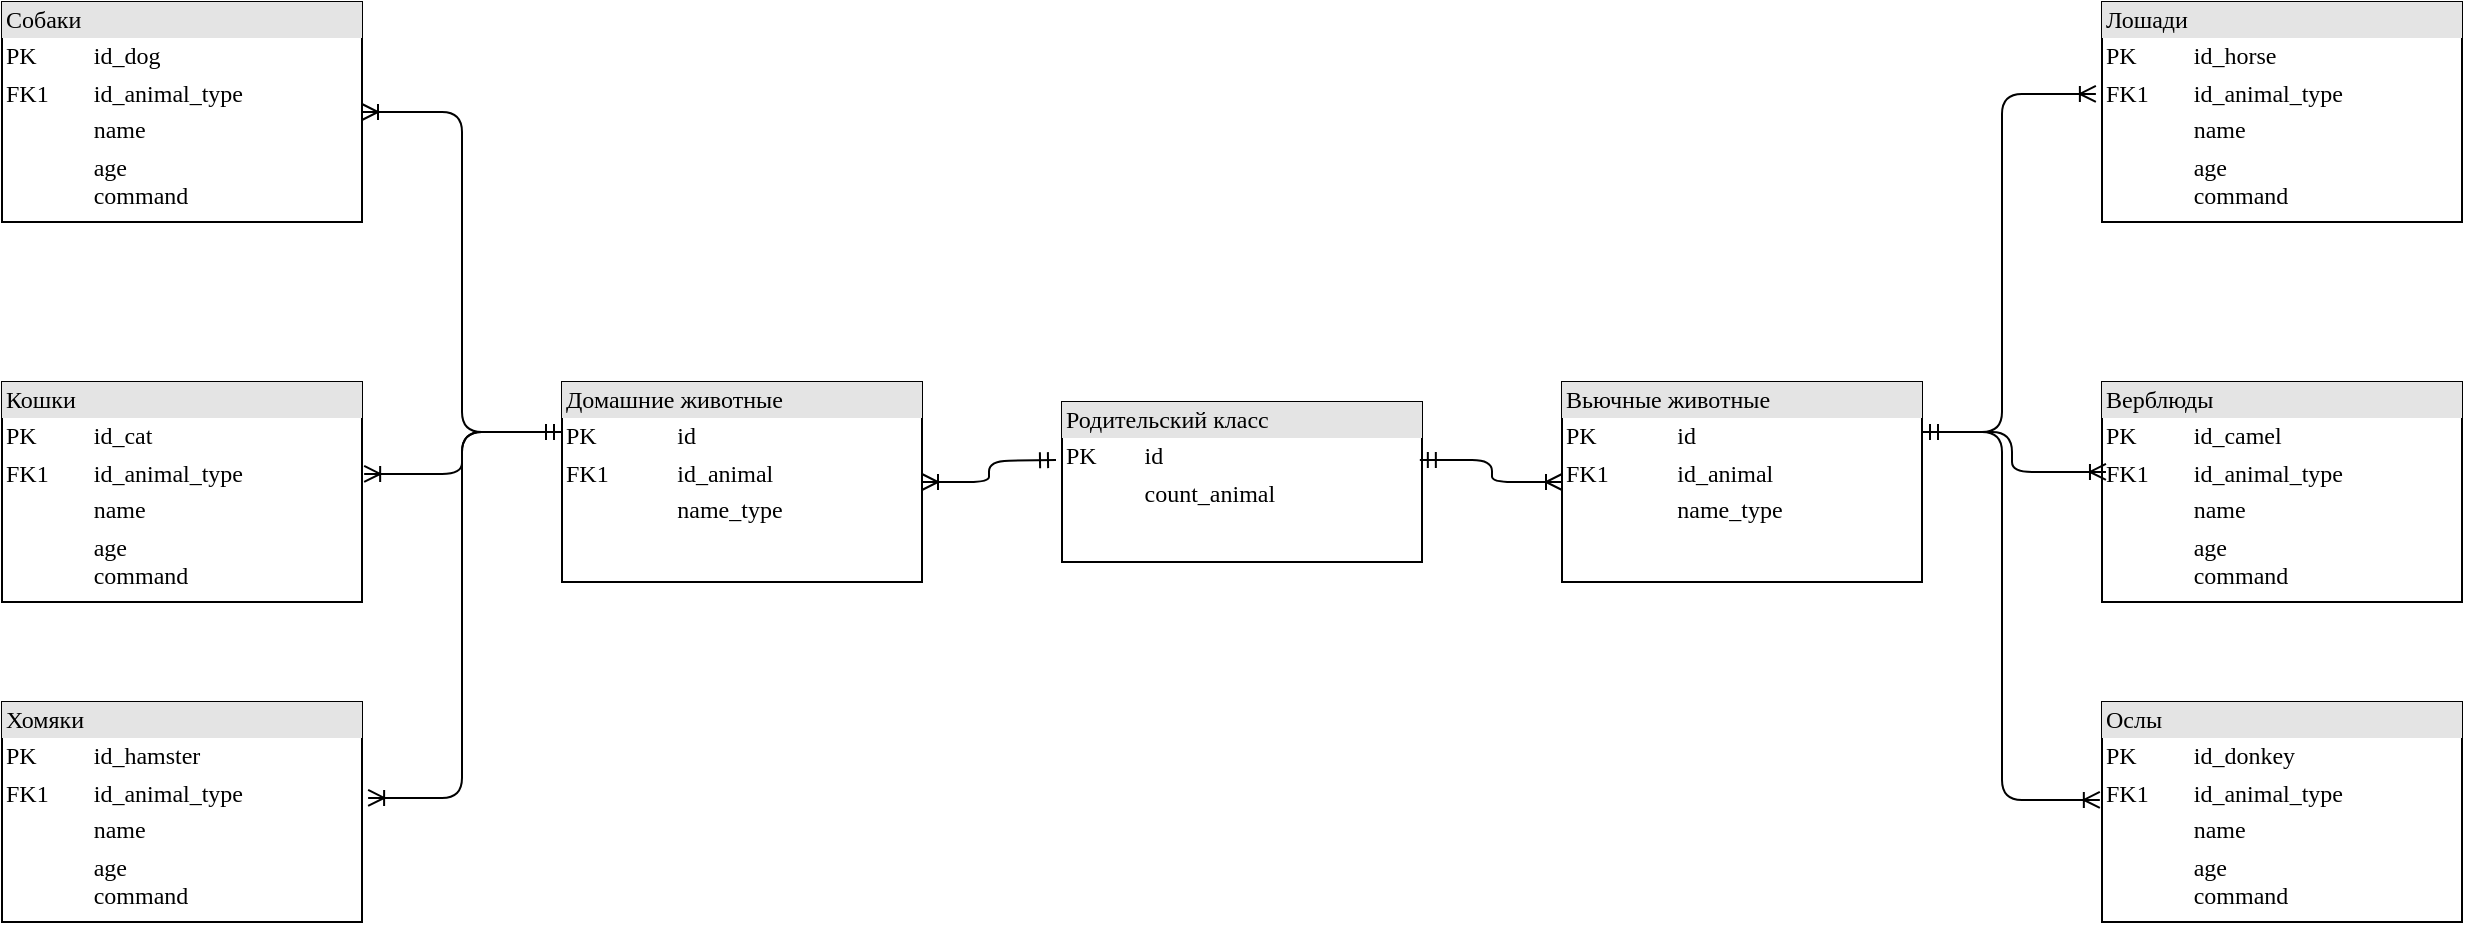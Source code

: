 <mxfile version="24.3.0" type="device">
  <diagram name="Page-1" id="2ca16b54-16f6-2749-3443-fa8db7711227">
    <mxGraphModel dx="3174" dy="1144" grid="1" gridSize="10" guides="1" tooltips="1" connect="1" arrows="1" fold="1" page="1" pageScale="1" pageWidth="1100" pageHeight="850" background="none" math="0" shadow="0">
      <root>
        <mxCell id="0" />
        <mxCell id="1" parent="0" />
        <mxCell id="2ed32ef02a7f4228-1" value="&lt;div style=&quot;box-sizing:border-box;width:100%;background:#e4e4e4;padding:2px;&quot;&gt;Собаки&lt;/div&gt;&lt;table style=&quot;width:100%;font-size:1em;&quot; cellpadding=&quot;2&quot; cellspacing=&quot;0&quot;&gt;&lt;tbody&gt;&lt;tr&gt;&lt;td&gt;PK&lt;/td&gt;&lt;td&gt;id_dog&lt;/td&gt;&lt;/tr&gt;&lt;tr&gt;&lt;td&gt;FK1&lt;/td&gt;&lt;td&gt;id_animal_type&lt;/td&gt;&lt;/tr&gt;&lt;tr&gt;&lt;td&gt;&lt;br&gt;&lt;/td&gt;&lt;td&gt;name&lt;/td&gt;&lt;/tr&gt;&lt;tr&gt;&lt;td&gt;&lt;br&gt;&lt;/td&gt;&lt;td&gt;age&lt;br&gt;command&lt;/td&gt;&lt;/tr&gt;&lt;tr&gt;&lt;td&gt;&lt;/td&gt;&lt;td&gt;&lt;br&gt;&lt;/td&gt;&lt;/tr&gt;&lt;/tbody&gt;&lt;/table&gt;" style="verticalAlign=top;align=left;overflow=fill;html=1;rounded=0;shadow=0;comic=0;labelBackgroundColor=none;strokeWidth=1;fontFamily=Verdana;fontSize=12" parent="1" vertex="1">
          <mxGeometry x="-620" y="120" width="180" height="110" as="geometry" />
        </mxCell>
        <mxCell id="2ed32ef02a7f4228-8" value="&lt;div style=&quot;box-sizing: border-box ; width: 100% ; background: #e4e4e4 ; padding: 2px&quot;&gt;Родительский класс&lt;/div&gt;&lt;table style=&quot;width: 100% ; font-size: 1em&quot; cellpadding=&quot;2&quot; cellspacing=&quot;0&quot;&gt;&lt;tbody&gt;&lt;tr&gt;&lt;td&gt;PK&lt;/td&gt;&lt;td&gt;id&lt;/td&gt;&lt;/tr&gt;&lt;tr&gt;&lt;td&gt;&lt;br&gt;&lt;/td&gt;&lt;td&gt;count_animal&lt;/td&gt;&lt;/tr&gt;&lt;/tbody&gt;&lt;/table&gt;" style="verticalAlign=top;align=left;overflow=fill;html=1;rounded=0;shadow=0;comic=0;labelBackgroundColor=none;strokeWidth=1;fontFamily=Verdana;fontSize=12" parent="1" vertex="1">
          <mxGeometry x="-90" y="320" width="180" height="80" as="geometry" />
        </mxCell>
        <mxCell id="2ed32ef02a7f4228-11" value="&lt;div style=&quot;box-sizing:border-box;width:100%;background:#e4e4e4;padding:2px;&quot;&gt;Вьючные животные&lt;/div&gt;&lt;table style=&quot;width:100%;font-size:1em;&quot; cellpadding=&quot;2&quot; cellspacing=&quot;0&quot;&gt;&lt;tbody&gt;&lt;tr&gt;&lt;td&gt;PK&lt;/td&gt;&lt;td&gt;id&lt;/td&gt;&lt;/tr&gt;&lt;tr&gt;&lt;td&gt;FK1&lt;/td&gt;&lt;td&gt;id_animal&lt;/td&gt;&lt;/tr&gt;&lt;tr&gt;&lt;td&gt;&lt;br&gt;&lt;/td&gt;&lt;td&gt;name_type&lt;/td&gt;&lt;/tr&gt;&lt;/tbody&gt;&lt;/table&gt;" style="verticalAlign=top;align=left;overflow=fill;html=1;rounded=0;shadow=0;comic=0;labelBackgroundColor=none;strokeWidth=1;fontFamily=Verdana;fontSize=12" parent="1" vertex="1">
          <mxGeometry x="160" y="310" width="180" height="100" as="geometry" />
        </mxCell>
        <mxCell id="pwOfBsjL7YC6fhvU0Iv4-2" style="edgeStyle=orthogonalEdgeStyle;html=1;labelBackgroundColor=none;startArrow=ERmandOne;endArrow=ERoneToMany;fontFamily=Verdana;fontSize=12;align=left;entryX=0;entryY=0.5;entryDx=0;entryDy=0;exitX=0.994;exitY=0.363;exitDx=0;exitDy=0;exitPerimeter=0;" parent="1" source="2ed32ef02a7f4228-8" target="2ed32ef02a7f4228-11" edge="1">
          <mxGeometry relative="1" as="geometry">
            <mxPoint x="-40" y="510" as="sourcePoint" />
            <mxPoint x="-80" y="630" as="targetPoint" />
          </mxGeometry>
        </mxCell>
        <mxCell id="pwOfBsjL7YC6fhvU0Iv4-3" value="&lt;div style=&quot;box-sizing:border-box;width:100%;background:#e4e4e4;padding:2px;&quot;&gt;Домашние животные&lt;/div&gt;&lt;table style=&quot;width:100%;font-size:1em;&quot; cellpadding=&quot;2&quot; cellspacing=&quot;0&quot;&gt;&lt;tbody&gt;&lt;tr&gt;&lt;td&gt;PK&lt;/td&gt;&lt;td&gt;id&lt;/td&gt;&lt;/tr&gt;&lt;tr&gt;&lt;td&gt;FK1&lt;/td&gt;&lt;td&gt;id_animal&lt;/td&gt;&lt;/tr&gt;&lt;tr&gt;&lt;td&gt;&lt;br&gt;&lt;/td&gt;&lt;td&gt;name_type&lt;/td&gt;&lt;/tr&gt;&lt;tr&gt;&lt;td&gt;&lt;br&gt;&lt;/td&gt;&lt;td&gt;&lt;br&gt;&lt;/td&gt;&lt;/tr&gt;&lt;/tbody&gt;&lt;/table&gt;" style="verticalAlign=top;align=left;overflow=fill;html=1;rounded=0;shadow=0;comic=0;labelBackgroundColor=none;strokeWidth=1;fontFamily=Verdana;fontSize=12" parent="1" vertex="1">
          <mxGeometry x="-340" y="310" width="180" height="100" as="geometry" />
        </mxCell>
        <mxCell id="pwOfBsjL7YC6fhvU0Iv4-4" style="edgeStyle=orthogonalEdgeStyle;html=1;labelBackgroundColor=none;startArrow=ERmandOne;endArrow=ERoneToMany;fontFamily=Verdana;fontSize=12;align=left;exitX=1;exitY=0.5;exitDx=0;exitDy=0;entryX=1;entryY=0.5;entryDx=0;entryDy=0;" parent="1" target="pwOfBsjL7YC6fhvU0Iv4-3" edge="1">
          <mxGeometry relative="1" as="geometry">
            <mxPoint x="-93" y="349" as="sourcePoint" />
            <mxPoint x="170" y="360" as="targetPoint" />
          </mxGeometry>
        </mxCell>
        <mxCell id="pwOfBsjL7YC6fhvU0Iv4-5" style="edgeStyle=orthogonalEdgeStyle;html=1;labelBackgroundColor=none;startArrow=ERmandOne;endArrow=ERoneToMany;fontFamily=Verdana;fontSize=12;align=left;entryX=1;entryY=0.5;entryDx=0;entryDy=0;exitX=0;exitY=0.25;exitDx=0;exitDy=0;" parent="1" source="pwOfBsjL7YC6fhvU0Iv4-3" target="2ed32ef02a7f4228-1" edge="1">
          <mxGeometry relative="1" as="geometry">
            <mxPoint x="-80" y="360" as="sourcePoint" />
            <mxPoint x="-420" y="390" as="targetPoint" />
          </mxGeometry>
        </mxCell>
        <mxCell id="pwOfBsjL7YC6fhvU0Iv4-6" value="&lt;div style=&quot;box-sizing:border-box;width:100%;background:#e4e4e4;padding:2px;&quot;&gt;Кошки&lt;/div&gt;&lt;table style=&quot;width:100%;font-size:1em;&quot; cellpadding=&quot;2&quot; cellspacing=&quot;0&quot;&gt;&lt;tbody&gt;&lt;tr&gt;&lt;td&gt;PK&lt;/td&gt;&lt;td&gt;id_cat&lt;/td&gt;&lt;/tr&gt;&lt;tr&gt;&lt;td&gt;FK1&lt;/td&gt;&lt;td&gt;id_animal_type&lt;/td&gt;&lt;/tr&gt;&lt;tr&gt;&lt;td&gt;&lt;br&gt;&lt;/td&gt;&lt;td&gt;name&lt;/td&gt;&lt;/tr&gt;&lt;tr&gt;&lt;td&gt;&lt;br&gt;&lt;/td&gt;&lt;td&gt;age&lt;br&gt;command&lt;/td&gt;&lt;/tr&gt;&lt;tr&gt;&lt;td&gt;&lt;/td&gt;&lt;td&gt;&lt;br&gt;&lt;/td&gt;&lt;/tr&gt;&lt;/tbody&gt;&lt;/table&gt;" style="verticalAlign=top;align=left;overflow=fill;html=1;rounded=0;shadow=0;comic=0;labelBackgroundColor=none;strokeWidth=1;fontFamily=Verdana;fontSize=12" parent="1" vertex="1">
          <mxGeometry x="-620" y="310" width="180" height="110" as="geometry" />
        </mxCell>
        <mxCell id="pwOfBsjL7YC6fhvU0Iv4-7" value="&lt;div style=&quot;box-sizing:border-box;width:100%;background:#e4e4e4;padding:2px;&quot;&gt;Хомяки&lt;/div&gt;&lt;table style=&quot;width:100%;font-size:1em;&quot; cellpadding=&quot;2&quot; cellspacing=&quot;0&quot;&gt;&lt;tbody&gt;&lt;tr&gt;&lt;td&gt;PK&lt;/td&gt;&lt;td&gt;id_hamster&lt;/td&gt;&lt;/tr&gt;&lt;tr&gt;&lt;td&gt;FK1&lt;/td&gt;&lt;td&gt;id_animal_type&lt;/td&gt;&lt;/tr&gt;&lt;tr&gt;&lt;td&gt;&lt;br&gt;&lt;/td&gt;&lt;td&gt;name&lt;/td&gt;&lt;/tr&gt;&lt;tr&gt;&lt;td&gt;&lt;br&gt;&lt;/td&gt;&lt;td&gt;age&lt;br&gt;command&lt;/td&gt;&lt;/tr&gt;&lt;tr&gt;&lt;td&gt;&lt;/td&gt;&lt;td&gt;&lt;br&gt;&lt;/td&gt;&lt;/tr&gt;&lt;/tbody&gt;&lt;/table&gt;" style="verticalAlign=top;align=left;overflow=fill;html=1;rounded=0;shadow=0;comic=0;labelBackgroundColor=none;strokeWidth=1;fontFamily=Verdana;fontSize=12" parent="1" vertex="1">
          <mxGeometry x="-620" y="470" width="180" height="110" as="geometry" />
        </mxCell>
        <mxCell id="pwOfBsjL7YC6fhvU0Iv4-8" style="edgeStyle=orthogonalEdgeStyle;html=1;labelBackgroundColor=none;startArrow=ERmandOne;endArrow=ERoneToMany;fontFamily=Verdana;fontSize=12;align=left;entryX=1.017;entryY=0.436;entryDx=0;entryDy=0;exitX=0;exitY=0.25;exitDx=0;exitDy=0;entryPerimeter=0;" parent="1" source="pwOfBsjL7YC6fhvU0Iv4-3" target="pwOfBsjL7YC6fhvU0Iv4-7" edge="1">
          <mxGeometry relative="1" as="geometry">
            <mxPoint x="-330" y="380" as="sourcePoint" />
            <mxPoint x="-430" y="185" as="targetPoint" />
            <Array as="points">
              <mxPoint x="-390" y="335" />
              <mxPoint x="-390" y="518" />
            </Array>
          </mxGeometry>
        </mxCell>
        <mxCell id="pwOfBsjL7YC6fhvU0Iv4-9" style="edgeStyle=orthogonalEdgeStyle;html=1;labelBackgroundColor=none;startArrow=ERmandOne;endArrow=ERoneToMany;fontFamily=Verdana;fontSize=12;align=left;exitX=0;exitY=0.25;exitDx=0;exitDy=0;entryX=1.006;entryY=0.418;entryDx=0;entryDy=0;entryPerimeter=0;" parent="1" source="pwOfBsjL7YC6fhvU0Iv4-3" edge="1" target="pwOfBsjL7YC6fhvU0Iv4-6">
          <mxGeometry relative="1" as="geometry">
            <mxPoint x="-340" y="370" as="sourcePoint" />
            <mxPoint x="-427" y="528" as="targetPoint" />
          </mxGeometry>
        </mxCell>
        <mxCell id="pwOfBsjL7YC6fhvU0Iv4-10" value="&lt;div style=&quot;box-sizing:border-box;width:100%;background:#e4e4e4;padding:2px;&quot;&gt;Лошади&lt;/div&gt;&lt;table style=&quot;width:100%;font-size:1em;&quot; cellpadding=&quot;2&quot; cellspacing=&quot;0&quot;&gt;&lt;tbody&gt;&lt;tr&gt;&lt;td&gt;PK&lt;/td&gt;&lt;td&gt;id_horse&lt;/td&gt;&lt;/tr&gt;&lt;tr&gt;&lt;td&gt;FK1&lt;/td&gt;&lt;td&gt;id_animal_type&lt;/td&gt;&lt;/tr&gt;&lt;tr&gt;&lt;td&gt;&lt;br&gt;&lt;/td&gt;&lt;td&gt;name&lt;/td&gt;&lt;/tr&gt;&lt;tr&gt;&lt;td&gt;&lt;br&gt;&lt;/td&gt;&lt;td&gt;age&lt;br&gt;command&lt;/td&gt;&lt;/tr&gt;&lt;tr&gt;&lt;td&gt;&lt;/td&gt;&lt;td&gt;&lt;br&gt;&lt;/td&gt;&lt;/tr&gt;&lt;/tbody&gt;&lt;/table&gt;" style="verticalAlign=top;align=left;overflow=fill;html=1;rounded=0;shadow=0;comic=0;labelBackgroundColor=none;strokeWidth=1;fontFamily=Verdana;fontSize=12" parent="1" vertex="1">
          <mxGeometry x="430" y="120" width="180" height="110" as="geometry" />
        </mxCell>
        <mxCell id="pwOfBsjL7YC6fhvU0Iv4-11" value="&lt;div style=&quot;box-sizing:border-box;width:100%;background:#e4e4e4;padding:2px;&quot;&gt;Верблюды&lt;/div&gt;&lt;table style=&quot;width:100%;font-size:1em;&quot; cellpadding=&quot;2&quot; cellspacing=&quot;0&quot;&gt;&lt;tbody&gt;&lt;tr&gt;&lt;td&gt;PK&lt;/td&gt;&lt;td&gt;id_camel&lt;/td&gt;&lt;/tr&gt;&lt;tr&gt;&lt;td&gt;FK1&lt;/td&gt;&lt;td&gt;id_animal_type&lt;/td&gt;&lt;/tr&gt;&lt;tr&gt;&lt;td&gt;&lt;br&gt;&lt;/td&gt;&lt;td&gt;name&lt;/td&gt;&lt;/tr&gt;&lt;tr&gt;&lt;td&gt;&lt;br&gt;&lt;/td&gt;&lt;td&gt;age&lt;br&gt;command&lt;/td&gt;&lt;/tr&gt;&lt;tr&gt;&lt;td&gt;&lt;/td&gt;&lt;td&gt;&lt;br&gt;&lt;/td&gt;&lt;/tr&gt;&lt;/tbody&gt;&lt;/table&gt;" style="verticalAlign=top;align=left;overflow=fill;html=1;rounded=0;shadow=0;comic=0;labelBackgroundColor=none;strokeWidth=1;fontFamily=Verdana;fontSize=12" parent="1" vertex="1">
          <mxGeometry x="430" y="310" width="180" height="110" as="geometry" />
        </mxCell>
        <mxCell id="pwOfBsjL7YC6fhvU0Iv4-12" value="&lt;div style=&quot;box-sizing:border-box;width:100%;background:#e4e4e4;padding:2px;&quot;&gt;Ослы&lt;/div&gt;&lt;table style=&quot;width:100%;font-size:1em;&quot; cellpadding=&quot;2&quot; cellspacing=&quot;0&quot;&gt;&lt;tbody&gt;&lt;tr&gt;&lt;td&gt;PK&lt;/td&gt;&lt;td&gt;id_donkey&lt;/td&gt;&lt;/tr&gt;&lt;tr&gt;&lt;td&gt;FK1&lt;/td&gt;&lt;td&gt;id_animal_type&lt;/td&gt;&lt;/tr&gt;&lt;tr&gt;&lt;td&gt;&lt;br&gt;&lt;/td&gt;&lt;td&gt;name&lt;/td&gt;&lt;/tr&gt;&lt;tr&gt;&lt;td&gt;&lt;br&gt;&lt;/td&gt;&lt;td&gt;age&lt;br&gt;command&lt;/td&gt;&lt;/tr&gt;&lt;tr&gt;&lt;td&gt;&lt;/td&gt;&lt;td&gt;&lt;br&gt;&lt;/td&gt;&lt;/tr&gt;&lt;/tbody&gt;&lt;/table&gt;" style="verticalAlign=top;align=left;overflow=fill;html=1;rounded=0;shadow=0;comic=0;labelBackgroundColor=none;strokeWidth=1;fontFamily=Verdana;fontSize=12" parent="1" vertex="1">
          <mxGeometry x="430" y="470" width="180" height="110" as="geometry" />
        </mxCell>
        <mxCell id="pwOfBsjL7YC6fhvU0Iv4-13" style="edgeStyle=orthogonalEdgeStyle;html=1;labelBackgroundColor=none;startArrow=ERmandOne;endArrow=ERoneToMany;fontFamily=Verdana;fontSize=12;align=left;entryX=-0.017;entryY=0.418;entryDx=0;entryDy=0;exitX=1;exitY=0.25;exitDx=0;exitDy=0;entryPerimeter=0;" parent="1" source="2ed32ef02a7f4228-11" target="pwOfBsjL7YC6fhvU0Iv4-10" edge="1">
          <mxGeometry relative="1" as="geometry">
            <mxPoint x="170" y="255" as="sourcePoint" />
            <mxPoint x="70" y="60" as="targetPoint" />
            <Array as="points">
              <mxPoint x="380" y="335" />
              <mxPoint x="380" y="166" />
            </Array>
          </mxGeometry>
        </mxCell>
        <mxCell id="pwOfBsjL7YC6fhvU0Iv4-14" style="edgeStyle=orthogonalEdgeStyle;html=1;labelBackgroundColor=none;startArrow=ERmandOne;endArrow=ERoneToMany;fontFamily=Verdana;fontSize=12;align=left;entryX=-0.006;entryY=0.445;entryDx=0;entryDy=0;exitX=1;exitY=0.25;exitDx=0;exitDy=0;entryPerimeter=0;" parent="1" source="2ed32ef02a7f4228-11" target="pwOfBsjL7YC6fhvU0Iv4-12" edge="1">
          <mxGeometry relative="1" as="geometry">
            <mxPoint x="351" y="386" as="sourcePoint" />
            <mxPoint x="437" y="176" as="targetPoint" />
            <Array as="points">
              <mxPoint x="380" y="335" />
              <mxPoint x="380" y="519" />
            </Array>
          </mxGeometry>
        </mxCell>
        <mxCell id="pwOfBsjL7YC6fhvU0Iv4-15" style="edgeStyle=orthogonalEdgeStyle;html=1;labelBackgroundColor=none;startArrow=ERmandOne;endArrow=ERoneToMany;fontFamily=Verdana;fontSize=12;align=left;exitX=1;exitY=0.25;exitDx=0;exitDy=0;entryX=0.011;entryY=0.409;entryDx=0;entryDy=0;entryPerimeter=0;" parent="1" source="2ed32ef02a7f4228-11" target="pwOfBsjL7YC6fhvU0Iv4-11" edge="1">
          <mxGeometry relative="1" as="geometry">
            <mxPoint x="299.75" y="480" as="sourcePoint" />
            <mxPoint x="199.75" y="475" as="targetPoint" />
          </mxGeometry>
        </mxCell>
      </root>
    </mxGraphModel>
  </diagram>
</mxfile>
